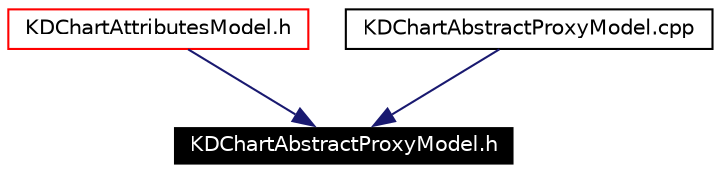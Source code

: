 digraph G
{
  edge [fontname="Helvetica",fontsize=10,labelfontname="Helvetica",labelfontsize=10];
  node [fontname="Helvetica",fontsize=10,shape=record];
  Node837 [label="KDChartAbstractProxyModel.h",height=0.2,width=0.4,color="white", fillcolor="black", style="filled" fontcolor="white"];
  Node838 -> Node837 [color="midnightblue",fontsize=10,style="solid",fontname="Helvetica"];
  Node838 [label="KDChartAttributesModel.h",height=0.2,width=0.4,color="red",URL="$_k_d_chart_attributes_model_8h.html"];
  Node848 -> Node837 [color="midnightblue",fontsize=10,style="solid",fontname="Helvetica"];
  Node848 [label="KDChartAbstractProxyModel.cpp",height=0.2,width=0.4,color="black",URL="$_k_d_chart_abstract_proxy_model_8cpp.html"];
}
